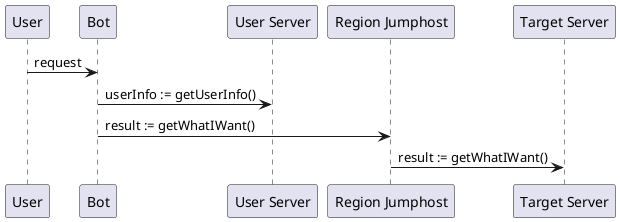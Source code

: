 @startuml

User-> Bot: request
Bot-> "User Server": userInfo := getUserInfo()
Bot-> "Region Jumphost": result := getWhatIWant()
"Region Jumphost"-> "Target Server": result := getWhatIWant()

@enduml